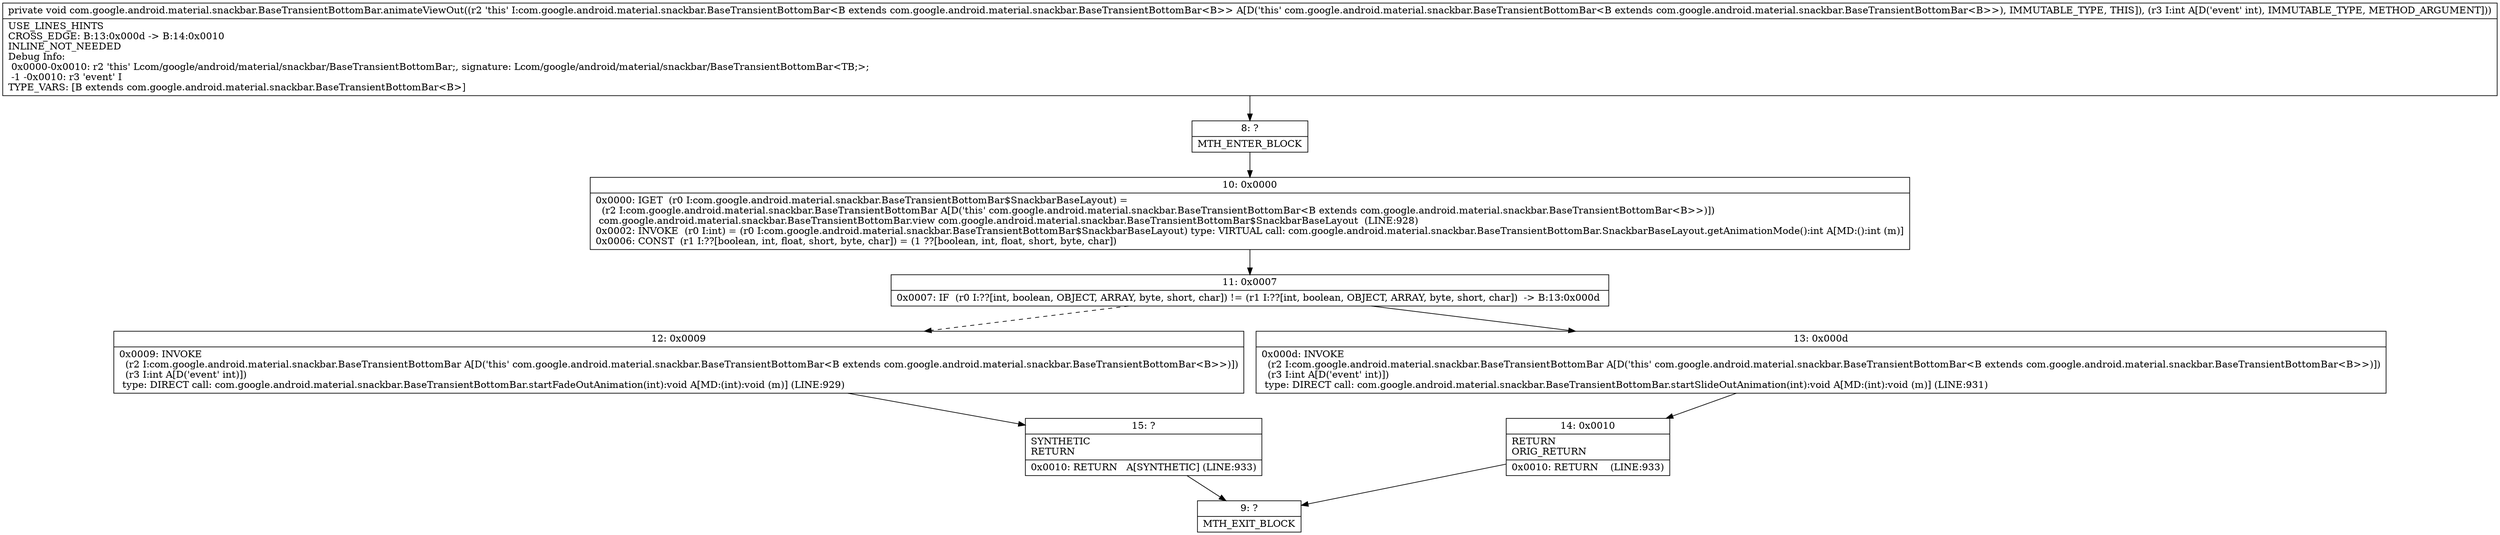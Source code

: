 digraph "CFG forcom.google.android.material.snackbar.BaseTransientBottomBar.animateViewOut(I)V" {
Node_8 [shape=record,label="{8\:\ ?|MTH_ENTER_BLOCK\l}"];
Node_10 [shape=record,label="{10\:\ 0x0000|0x0000: IGET  (r0 I:com.google.android.material.snackbar.BaseTransientBottomBar$SnackbarBaseLayout) = \l  (r2 I:com.google.android.material.snackbar.BaseTransientBottomBar A[D('this' com.google.android.material.snackbar.BaseTransientBottomBar\<B extends com.google.android.material.snackbar.BaseTransientBottomBar\<B\>\>)])\l com.google.android.material.snackbar.BaseTransientBottomBar.view com.google.android.material.snackbar.BaseTransientBottomBar$SnackbarBaseLayout  (LINE:928)\l0x0002: INVOKE  (r0 I:int) = (r0 I:com.google.android.material.snackbar.BaseTransientBottomBar$SnackbarBaseLayout) type: VIRTUAL call: com.google.android.material.snackbar.BaseTransientBottomBar.SnackbarBaseLayout.getAnimationMode():int A[MD:():int (m)]\l0x0006: CONST  (r1 I:??[boolean, int, float, short, byte, char]) = (1 ??[boolean, int, float, short, byte, char]) \l}"];
Node_11 [shape=record,label="{11\:\ 0x0007|0x0007: IF  (r0 I:??[int, boolean, OBJECT, ARRAY, byte, short, char]) != (r1 I:??[int, boolean, OBJECT, ARRAY, byte, short, char])  \-\> B:13:0x000d \l}"];
Node_12 [shape=record,label="{12\:\ 0x0009|0x0009: INVOKE  \l  (r2 I:com.google.android.material.snackbar.BaseTransientBottomBar A[D('this' com.google.android.material.snackbar.BaseTransientBottomBar\<B extends com.google.android.material.snackbar.BaseTransientBottomBar\<B\>\>)])\l  (r3 I:int A[D('event' int)])\l type: DIRECT call: com.google.android.material.snackbar.BaseTransientBottomBar.startFadeOutAnimation(int):void A[MD:(int):void (m)] (LINE:929)\l}"];
Node_15 [shape=record,label="{15\:\ ?|SYNTHETIC\lRETURN\l|0x0010: RETURN   A[SYNTHETIC] (LINE:933)\l}"];
Node_9 [shape=record,label="{9\:\ ?|MTH_EXIT_BLOCK\l}"];
Node_13 [shape=record,label="{13\:\ 0x000d|0x000d: INVOKE  \l  (r2 I:com.google.android.material.snackbar.BaseTransientBottomBar A[D('this' com.google.android.material.snackbar.BaseTransientBottomBar\<B extends com.google.android.material.snackbar.BaseTransientBottomBar\<B\>\>)])\l  (r3 I:int A[D('event' int)])\l type: DIRECT call: com.google.android.material.snackbar.BaseTransientBottomBar.startSlideOutAnimation(int):void A[MD:(int):void (m)] (LINE:931)\l}"];
Node_14 [shape=record,label="{14\:\ 0x0010|RETURN\lORIG_RETURN\l|0x0010: RETURN    (LINE:933)\l}"];
MethodNode[shape=record,label="{private void com.google.android.material.snackbar.BaseTransientBottomBar.animateViewOut((r2 'this' I:com.google.android.material.snackbar.BaseTransientBottomBar\<B extends com.google.android.material.snackbar.BaseTransientBottomBar\<B\>\> A[D('this' com.google.android.material.snackbar.BaseTransientBottomBar\<B extends com.google.android.material.snackbar.BaseTransientBottomBar\<B\>\>), IMMUTABLE_TYPE, THIS]), (r3 I:int A[D('event' int), IMMUTABLE_TYPE, METHOD_ARGUMENT]))  | USE_LINES_HINTS\lCROSS_EDGE: B:13:0x000d \-\> B:14:0x0010\lINLINE_NOT_NEEDED\lDebug Info:\l  0x0000\-0x0010: r2 'this' Lcom\/google\/android\/material\/snackbar\/BaseTransientBottomBar;, signature: Lcom\/google\/android\/material\/snackbar\/BaseTransientBottomBar\<TB;\>;\l  \-1 \-0x0010: r3 'event' I\lTYPE_VARS: [B extends com.google.android.material.snackbar.BaseTransientBottomBar\<B\>]\l}"];
MethodNode -> Node_8;Node_8 -> Node_10;
Node_10 -> Node_11;
Node_11 -> Node_12[style=dashed];
Node_11 -> Node_13;
Node_12 -> Node_15;
Node_15 -> Node_9;
Node_13 -> Node_14;
Node_14 -> Node_9;
}

